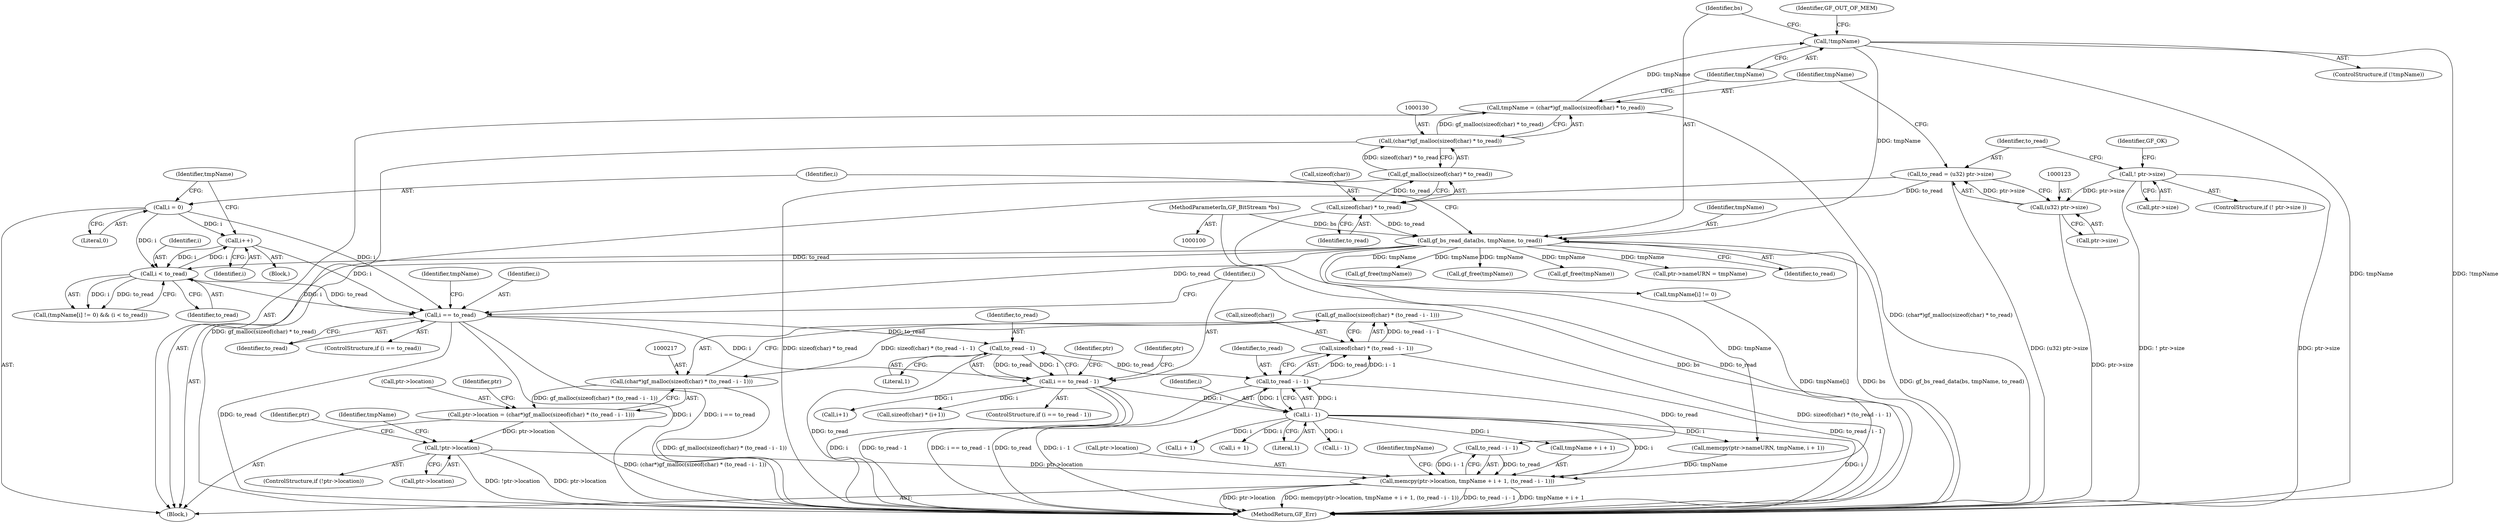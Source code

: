 digraph "1_gpac_bceb03fd2be95097a7b409ea59914f332fb6bc86@API" {
"1000218" [label="(Call,gf_malloc(sizeof(char) * (to_read - i - 1)))"];
"1000219" [label="(Call,sizeof(char) * (to_read - i - 1))"];
"1000222" [label="(Call,to_read - i - 1)"];
"1000173" [label="(Call,to_read - 1)"];
"1000162" [label="(Call,i == to_read)"];
"1000159" [label="(Call,i++)"];
"1000155" [label="(Call,i < to_read)"];
"1000145" [label="(Call,i = 0)"];
"1000141" [label="(Call,gf_bs_read_data(bs, tmpName, to_read))"];
"1000102" [label="(MethodParameterIn,GF_BitStream *bs)"];
"1000137" [label="(Call,!tmpName)"];
"1000127" [label="(Call,tmpName = (char*)gf_malloc(sizeof(char) * to_read))"];
"1000129" [label="(Call,(char*)gf_malloc(sizeof(char) * to_read))"];
"1000131" [label="(Call,gf_malloc(sizeof(char) * to_read))"];
"1000132" [label="(Call,sizeof(char) * to_read)"];
"1000120" [label="(Call,to_read = (u32) ptr->size)"];
"1000122" [label="(Call,(u32) ptr->size)"];
"1000114" [label="(Call,! ptr->size)"];
"1000224" [label="(Call,i - 1)"];
"1000171" [label="(Call,i == to_read - 1)"];
"1000216" [label="(Call,(char*)gf_malloc(sizeof(char) * (to_read - i - 1)))"];
"1000212" [label="(Call,ptr->location = (char*)gf_malloc(sizeof(char) * (to_read - i - 1)))"];
"1000228" [label="(Call,!ptr->location)"];
"1000254" [label="(Call,memcpy(ptr->location, tmpName + i + 1, (to_read - i - 1)))"];
"1000175" [label="(Literal,1)"];
"1000131" [label="(Call,gf_malloc(sizeof(char) * to_read))"];
"1000166" [label="(Call,gf_free(tmpName))"];
"1000145" [label="(Call,i = 0)"];
"1000124" [label="(Call,ptr->size)"];
"1000155" [label="(Call,i < to_read)"];
"1000102" [label="(MethodParameterIn,GF_BitStream *bs)"];
"1000159" [label="(Call,i++)"];
"1000248" [label="(Identifier,ptr)"];
"1000223" [label="(Identifier,to_read)"];
"1000138" [label="(Identifier,tmpName)"];
"1000208" [label="(Call,gf_free(tmpName))"];
"1000167" [label="(Identifier,tmpName)"];
"1000228" [label="(Call,!ptr->location)"];
"1000222" [label="(Call,to_read - i - 1)"];
"1000146" [label="(Identifier,i)"];
"1000115" [label="(Call,ptr->size)"];
"1000233" [label="(Call,gf_free(tmpName))"];
"1000113" [label="(ControlStructure,if (! ptr->size ))"];
"1000143" [label="(Identifier,tmpName)"];
"1000142" [label="(Identifier,bs)"];
"1000135" [label="(Identifier,to_read)"];
"1000120" [label="(Call,to_read = (u32) ptr->size)"];
"1000213" [label="(Call,ptr->location)"];
"1000251" [label="(Call,i + 1)"];
"1000119" [label="(Identifier,GF_OK)"];
"1000254" [label="(Call,memcpy(ptr->location, tmpName + i + 1, (to_read - i - 1)))"];
"1000103" [label="(Block,)"];
"1000255" [label="(Call,ptr->location)"];
"1000230" [label="(Identifier,ptr)"];
"1000128" [label="(Identifier,tmpName)"];
"1000122" [label="(Call,(u32) ptr->size)"];
"1000158" [label="(Block,)"];
"1000229" [label="(Call,ptr->location)"];
"1000137" [label="(Call,!tmpName)"];
"1000149" [label="(Call,(tmpName[i] != 0) && (i < to_read))"];
"1000164" [label="(Identifier,to_read)"];
"1000160" [label="(Identifier,i)"];
"1000272" [label="(MethodReturn,GF_Err)"];
"1000132" [label="(Call,sizeof(char) * to_read)"];
"1000174" [label="(Identifier,to_read)"];
"1000127" [label="(Call,tmpName = (char*)gf_malloc(sizeof(char) * to_read))"];
"1000171" [label="(Call,i == to_read - 1)"];
"1000133" [label="(Call,sizeof(char))"];
"1000163" [label="(Identifier,i)"];
"1000219" [label="(Call,sizeof(char) * (to_read - i - 1))"];
"1000162" [label="(Call,i == to_read)"];
"1000260" [label="(Call,i + 1)"];
"1000114" [label="(Call,! ptr->size)"];
"1000152" [label="(Identifier,tmpName)"];
"1000141" [label="(Call,gf_bs_read_data(bs, tmpName, to_read))"];
"1000177" [label="(Call,ptr->nameURN = tmpName)"];
"1000218" [label="(Call,gf_malloc(sizeof(char) * (to_read - i - 1)))"];
"1000220" [label="(Call,sizeof(char))"];
"1000173" [label="(Call,to_read - 1)"];
"1000234" [label="(Identifier,tmpName)"];
"1000140" [label="(Identifier,GF_OUT_OF_MEM)"];
"1000191" [label="(Identifier,ptr)"];
"1000224" [label="(Call,i - 1)"];
"1000144" [label="(Identifier,to_read)"];
"1000216" [label="(Call,(char*)gf_malloc(sizeof(char) * (to_read - i - 1)))"];
"1000179" [label="(Identifier,ptr)"];
"1000263" [label="(Call,to_read - i - 1)"];
"1000269" [label="(Identifier,tmpName)"];
"1000226" [label="(Literal,1)"];
"1000161" [label="(ControlStructure,if (i == to_read))"];
"1000121" [label="(Identifier,to_read)"];
"1000129" [label="(Call,(char*)gf_malloc(sizeof(char) * to_read))"];
"1000170" [label="(ControlStructure,if (i == to_read - 1))"];
"1000258" [label="(Call,tmpName + i + 1)"];
"1000147" [label="(Literal,0)"];
"1000172" [label="(Identifier,i)"];
"1000212" [label="(Call,ptr->location = (char*)gf_malloc(sizeof(char) * (to_read - i - 1)))"];
"1000199" [label="(Call,i+1)"];
"1000227" [label="(ControlStructure,if (!ptr->location))"];
"1000150" [label="(Call,tmpName[i] != 0)"];
"1000157" [label="(Identifier,to_read)"];
"1000225" [label="(Identifier,i)"];
"1000265" [label="(Call,i - 1)"];
"1000156" [label="(Identifier,i)"];
"1000246" [label="(Call,memcpy(ptr->nameURN, tmpName, i + 1))"];
"1000196" [label="(Call,sizeof(char) * (i+1))"];
"1000136" [label="(ControlStructure,if (!tmpName))"];
"1000218" -> "1000216"  [label="AST: "];
"1000218" -> "1000219"  [label="CFG: "];
"1000219" -> "1000218"  [label="AST: "];
"1000216" -> "1000218"  [label="CFG: "];
"1000218" -> "1000272"  [label="DDG: sizeof(char) * (to_read - i - 1)"];
"1000218" -> "1000216"  [label="DDG: sizeof(char) * (to_read - i - 1)"];
"1000219" -> "1000218"  [label="DDG: to_read - i - 1"];
"1000219" -> "1000222"  [label="CFG: "];
"1000220" -> "1000219"  [label="AST: "];
"1000222" -> "1000219"  [label="AST: "];
"1000219" -> "1000272"  [label="DDG: to_read - i - 1"];
"1000222" -> "1000219"  [label="DDG: to_read"];
"1000222" -> "1000219"  [label="DDG: i - 1"];
"1000222" -> "1000224"  [label="CFG: "];
"1000223" -> "1000222"  [label="AST: "];
"1000224" -> "1000222"  [label="AST: "];
"1000222" -> "1000272"  [label="DDG: to_read"];
"1000222" -> "1000272"  [label="DDG: i - 1"];
"1000173" -> "1000222"  [label="DDG: to_read"];
"1000224" -> "1000222"  [label="DDG: i"];
"1000224" -> "1000222"  [label="DDG: 1"];
"1000222" -> "1000263"  [label="DDG: to_read"];
"1000173" -> "1000171"  [label="AST: "];
"1000173" -> "1000175"  [label="CFG: "];
"1000174" -> "1000173"  [label="AST: "];
"1000175" -> "1000173"  [label="AST: "];
"1000171" -> "1000173"  [label="CFG: "];
"1000173" -> "1000272"  [label="DDG: to_read"];
"1000173" -> "1000171"  [label="DDG: to_read"];
"1000173" -> "1000171"  [label="DDG: 1"];
"1000162" -> "1000173"  [label="DDG: to_read"];
"1000162" -> "1000161"  [label="AST: "];
"1000162" -> "1000164"  [label="CFG: "];
"1000163" -> "1000162"  [label="AST: "];
"1000164" -> "1000162"  [label="AST: "];
"1000167" -> "1000162"  [label="CFG: "];
"1000172" -> "1000162"  [label="CFG: "];
"1000162" -> "1000272"  [label="DDG: to_read"];
"1000162" -> "1000272"  [label="DDG: i"];
"1000162" -> "1000272"  [label="DDG: i == to_read"];
"1000159" -> "1000162"  [label="DDG: i"];
"1000155" -> "1000162"  [label="DDG: i"];
"1000155" -> "1000162"  [label="DDG: to_read"];
"1000145" -> "1000162"  [label="DDG: i"];
"1000141" -> "1000162"  [label="DDG: to_read"];
"1000162" -> "1000171"  [label="DDG: i"];
"1000159" -> "1000158"  [label="AST: "];
"1000159" -> "1000160"  [label="CFG: "];
"1000160" -> "1000159"  [label="AST: "];
"1000152" -> "1000159"  [label="CFG: "];
"1000159" -> "1000155"  [label="DDG: i"];
"1000155" -> "1000159"  [label="DDG: i"];
"1000145" -> "1000159"  [label="DDG: i"];
"1000155" -> "1000149"  [label="AST: "];
"1000155" -> "1000157"  [label="CFG: "];
"1000156" -> "1000155"  [label="AST: "];
"1000157" -> "1000155"  [label="AST: "];
"1000149" -> "1000155"  [label="CFG: "];
"1000155" -> "1000149"  [label="DDG: i"];
"1000155" -> "1000149"  [label="DDG: to_read"];
"1000145" -> "1000155"  [label="DDG: i"];
"1000141" -> "1000155"  [label="DDG: to_read"];
"1000145" -> "1000103"  [label="AST: "];
"1000145" -> "1000147"  [label="CFG: "];
"1000146" -> "1000145"  [label="AST: "];
"1000147" -> "1000145"  [label="AST: "];
"1000152" -> "1000145"  [label="CFG: "];
"1000141" -> "1000103"  [label="AST: "];
"1000141" -> "1000144"  [label="CFG: "];
"1000142" -> "1000141"  [label="AST: "];
"1000143" -> "1000141"  [label="AST: "];
"1000144" -> "1000141"  [label="AST: "];
"1000146" -> "1000141"  [label="CFG: "];
"1000141" -> "1000272"  [label="DDG: bs"];
"1000141" -> "1000272"  [label="DDG: gf_bs_read_data(bs, tmpName, to_read)"];
"1000102" -> "1000141"  [label="DDG: bs"];
"1000137" -> "1000141"  [label="DDG: tmpName"];
"1000132" -> "1000141"  [label="DDG: to_read"];
"1000141" -> "1000150"  [label="DDG: tmpName"];
"1000141" -> "1000166"  [label="DDG: tmpName"];
"1000141" -> "1000177"  [label="DDG: tmpName"];
"1000141" -> "1000208"  [label="DDG: tmpName"];
"1000141" -> "1000233"  [label="DDG: tmpName"];
"1000141" -> "1000246"  [label="DDG: tmpName"];
"1000102" -> "1000100"  [label="AST: "];
"1000102" -> "1000272"  [label="DDG: bs"];
"1000137" -> "1000136"  [label="AST: "];
"1000137" -> "1000138"  [label="CFG: "];
"1000138" -> "1000137"  [label="AST: "];
"1000140" -> "1000137"  [label="CFG: "];
"1000142" -> "1000137"  [label="CFG: "];
"1000137" -> "1000272"  [label="DDG: tmpName"];
"1000137" -> "1000272"  [label="DDG: !tmpName"];
"1000127" -> "1000137"  [label="DDG: tmpName"];
"1000127" -> "1000103"  [label="AST: "];
"1000127" -> "1000129"  [label="CFG: "];
"1000128" -> "1000127"  [label="AST: "];
"1000129" -> "1000127"  [label="AST: "];
"1000138" -> "1000127"  [label="CFG: "];
"1000127" -> "1000272"  [label="DDG: (char*)gf_malloc(sizeof(char) * to_read)"];
"1000129" -> "1000127"  [label="DDG: gf_malloc(sizeof(char) * to_read)"];
"1000129" -> "1000131"  [label="CFG: "];
"1000130" -> "1000129"  [label="AST: "];
"1000131" -> "1000129"  [label="AST: "];
"1000129" -> "1000272"  [label="DDG: gf_malloc(sizeof(char) * to_read)"];
"1000131" -> "1000129"  [label="DDG: sizeof(char) * to_read"];
"1000131" -> "1000132"  [label="CFG: "];
"1000132" -> "1000131"  [label="AST: "];
"1000131" -> "1000272"  [label="DDG: sizeof(char) * to_read"];
"1000132" -> "1000131"  [label="DDG: to_read"];
"1000132" -> "1000135"  [label="CFG: "];
"1000133" -> "1000132"  [label="AST: "];
"1000135" -> "1000132"  [label="AST: "];
"1000132" -> "1000272"  [label="DDG: to_read"];
"1000120" -> "1000132"  [label="DDG: to_read"];
"1000120" -> "1000103"  [label="AST: "];
"1000120" -> "1000122"  [label="CFG: "];
"1000121" -> "1000120"  [label="AST: "];
"1000122" -> "1000120"  [label="AST: "];
"1000128" -> "1000120"  [label="CFG: "];
"1000120" -> "1000272"  [label="DDG: (u32) ptr->size"];
"1000122" -> "1000120"  [label="DDG: ptr->size"];
"1000122" -> "1000124"  [label="CFG: "];
"1000123" -> "1000122"  [label="AST: "];
"1000124" -> "1000122"  [label="AST: "];
"1000122" -> "1000272"  [label="DDG: ptr->size"];
"1000114" -> "1000122"  [label="DDG: ptr->size"];
"1000114" -> "1000113"  [label="AST: "];
"1000114" -> "1000115"  [label="CFG: "];
"1000115" -> "1000114"  [label="AST: "];
"1000119" -> "1000114"  [label="CFG: "];
"1000121" -> "1000114"  [label="CFG: "];
"1000114" -> "1000272"  [label="DDG: ! ptr->size"];
"1000114" -> "1000272"  [label="DDG: ptr->size"];
"1000224" -> "1000226"  [label="CFG: "];
"1000225" -> "1000224"  [label="AST: "];
"1000226" -> "1000224"  [label="AST: "];
"1000224" -> "1000272"  [label="DDG: i"];
"1000171" -> "1000224"  [label="DDG: i"];
"1000224" -> "1000246"  [label="DDG: i"];
"1000224" -> "1000251"  [label="DDG: i"];
"1000224" -> "1000254"  [label="DDG: i"];
"1000224" -> "1000258"  [label="DDG: i"];
"1000224" -> "1000260"  [label="DDG: i"];
"1000224" -> "1000265"  [label="DDG: i"];
"1000171" -> "1000170"  [label="AST: "];
"1000172" -> "1000171"  [label="AST: "];
"1000179" -> "1000171"  [label="CFG: "];
"1000191" -> "1000171"  [label="CFG: "];
"1000171" -> "1000272"  [label="DDG: i"];
"1000171" -> "1000272"  [label="DDG: to_read - 1"];
"1000171" -> "1000272"  [label="DDG: i == to_read - 1"];
"1000171" -> "1000196"  [label="DDG: i"];
"1000171" -> "1000199"  [label="DDG: i"];
"1000216" -> "1000212"  [label="AST: "];
"1000217" -> "1000216"  [label="AST: "];
"1000212" -> "1000216"  [label="CFG: "];
"1000216" -> "1000272"  [label="DDG: gf_malloc(sizeof(char) * (to_read - i - 1))"];
"1000216" -> "1000212"  [label="DDG: gf_malloc(sizeof(char) * (to_read - i - 1))"];
"1000212" -> "1000103"  [label="AST: "];
"1000213" -> "1000212"  [label="AST: "];
"1000230" -> "1000212"  [label="CFG: "];
"1000212" -> "1000272"  [label="DDG: (char*)gf_malloc(sizeof(char) * (to_read - i - 1))"];
"1000212" -> "1000228"  [label="DDG: ptr->location"];
"1000228" -> "1000227"  [label="AST: "];
"1000228" -> "1000229"  [label="CFG: "];
"1000229" -> "1000228"  [label="AST: "];
"1000234" -> "1000228"  [label="CFG: "];
"1000248" -> "1000228"  [label="CFG: "];
"1000228" -> "1000272"  [label="DDG: !ptr->location"];
"1000228" -> "1000272"  [label="DDG: ptr->location"];
"1000228" -> "1000254"  [label="DDG: ptr->location"];
"1000254" -> "1000103"  [label="AST: "];
"1000254" -> "1000263"  [label="CFG: "];
"1000255" -> "1000254"  [label="AST: "];
"1000258" -> "1000254"  [label="AST: "];
"1000263" -> "1000254"  [label="AST: "];
"1000269" -> "1000254"  [label="CFG: "];
"1000254" -> "1000272"  [label="DDG: ptr->location"];
"1000254" -> "1000272"  [label="DDG: memcpy(ptr->location, tmpName + i + 1, (to_read - i - 1))"];
"1000254" -> "1000272"  [label="DDG: to_read - i - 1"];
"1000254" -> "1000272"  [label="DDG: tmpName + i + 1"];
"1000150" -> "1000254"  [label="DDG: tmpName[i]"];
"1000246" -> "1000254"  [label="DDG: tmpName"];
"1000263" -> "1000254"  [label="DDG: to_read"];
"1000263" -> "1000254"  [label="DDG: i - 1"];
}
